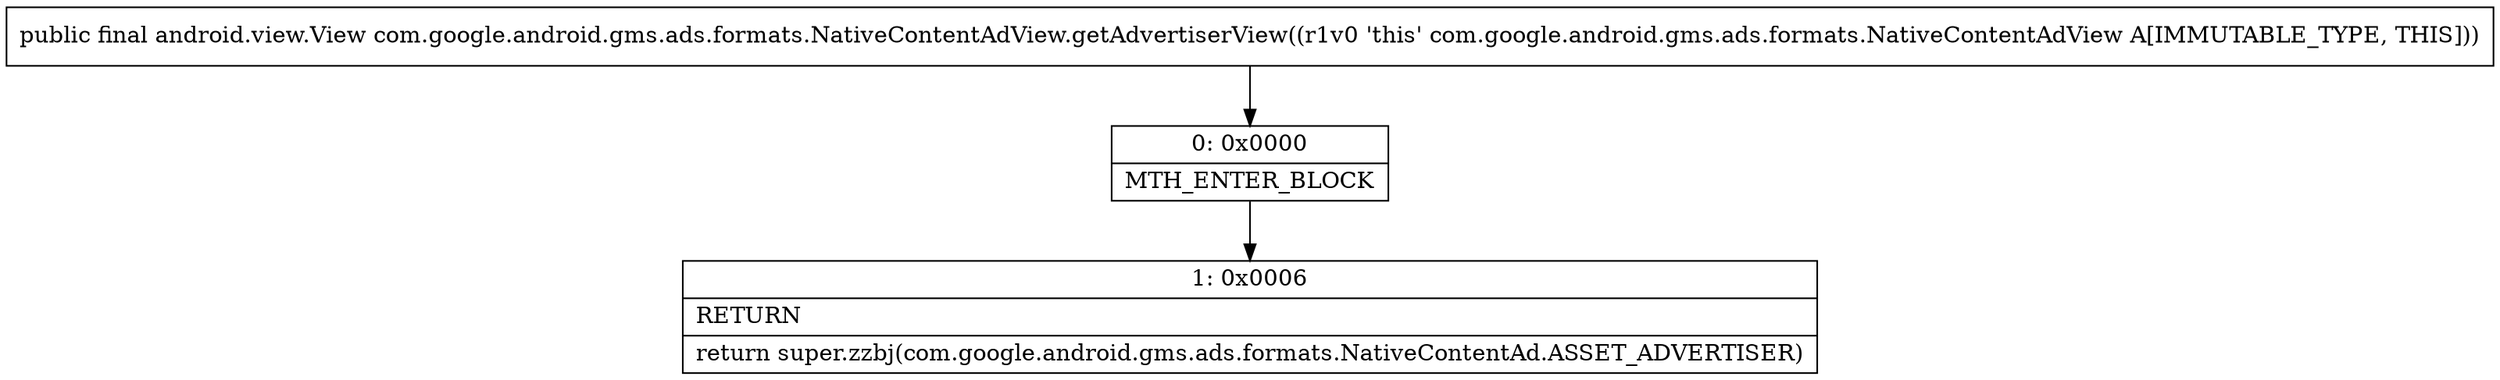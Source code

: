 digraph "CFG forcom.google.android.gms.ads.formats.NativeContentAdView.getAdvertiserView()Landroid\/view\/View;" {
Node_0 [shape=record,label="{0\:\ 0x0000|MTH_ENTER_BLOCK\l}"];
Node_1 [shape=record,label="{1\:\ 0x0006|RETURN\l|return super.zzbj(com.google.android.gms.ads.formats.NativeContentAd.ASSET_ADVERTISER)\l}"];
MethodNode[shape=record,label="{public final android.view.View com.google.android.gms.ads.formats.NativeContentAdView.getAdvertiserView((r1v0 'this' com.google.android.gms.ads.formats.NativeContentAdView A[IMMUTABLE_TYPE, THIS])) }"];
MethodNode -> Node_0;
Node_0 -> Node_1;
}

